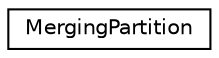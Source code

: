 digraph "Graphical Class Hierarchy"
{
 // LATEX_PDF_SIZE
  edge [fontname="Helvetica",fontsize="10",labelfontname="Helvetica",labelfontsize="10"];
  node [fontname="Helvetica",fontsize="10",shape=record];
  rankdir="LR";
  Node0 [label="MergingPartition",height=0.2,width=0.4,color="black", fillcolor="white", style="filled",URL="$classoperations__research_1_1_merging_partition.html",tooltip=" "];
}

